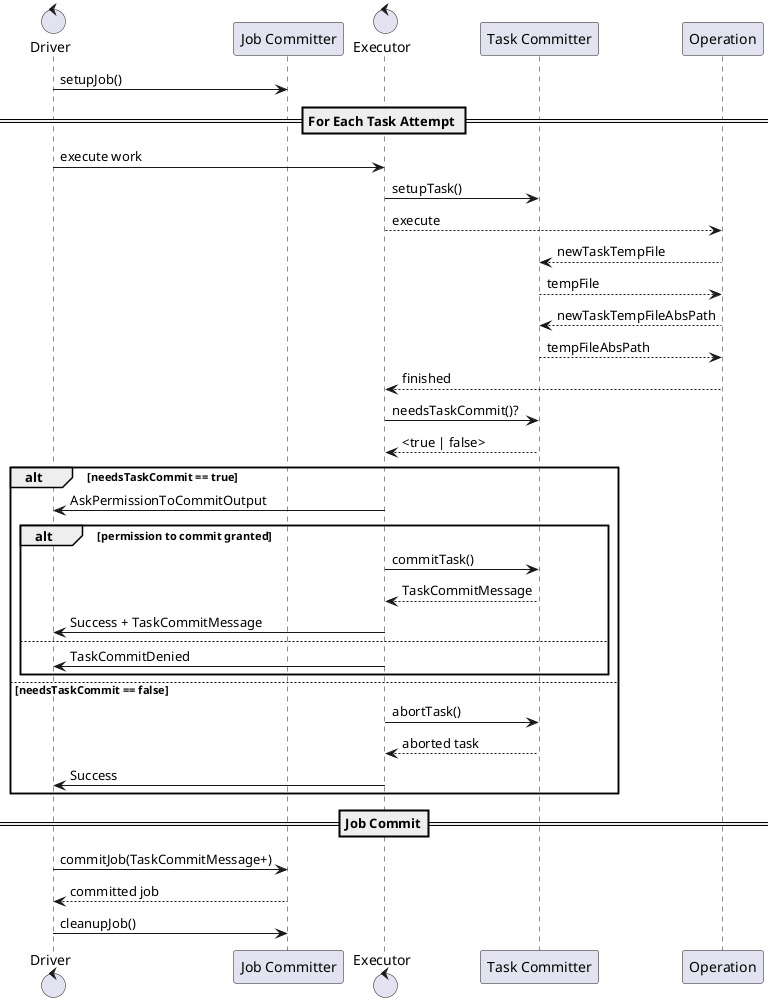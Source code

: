 @startuml

'define icons
control Driver
participant "Job Committer"
control Executor
participant "Task Committer"
participant Operation

' protocol
'== Initialization ==

Driver -> "Job Committer": setupJob()

== For Each Task Attempt ==
Driver -> Executor: execute work
Executor -> "Task Committer": setupTask()
Executor --> Operation: execute
"Task Committer" <-- Operation: newTaskTempFile
"Task Committer" --> Operation: tempFile

"Task Committer" <-- Operation: newTaskTempFileAbsPath
"Task Committer" --> Operation: tempFileAbsPath

Executor <-- Operation: finished

' now look at the commit protocol
Executor -> "Task Committer": needsTaskCommit()?
Executor <-- "Task Committer": <true | false>

alt needsTaskCommit == true
  Executor -> "Driver": AskPermissionToCommitOutput
  alt permission to commit granted
    Executor -> "Task Committer": commitTask()
    Executor <-- "Task Committer": TaskCommitMessage
    Executor -> Driver : Success + TaskCommitMessage
  else
    Executor -> Driver : TaskCommitDenied
  end
else needsTaskCommit == false
  Executor -> "Task Committer": abortTask()
  Executor <-- "Task Committer": aborted task
  Executor -> Driver : Success
end


== Job Commit==


Driver -> "Job Committer": commitJob(TaskCommitMessage+)
Driver <-- "Job Committer": committed job
Driver -> "Job Committer": cleanupJob()


@enduml
